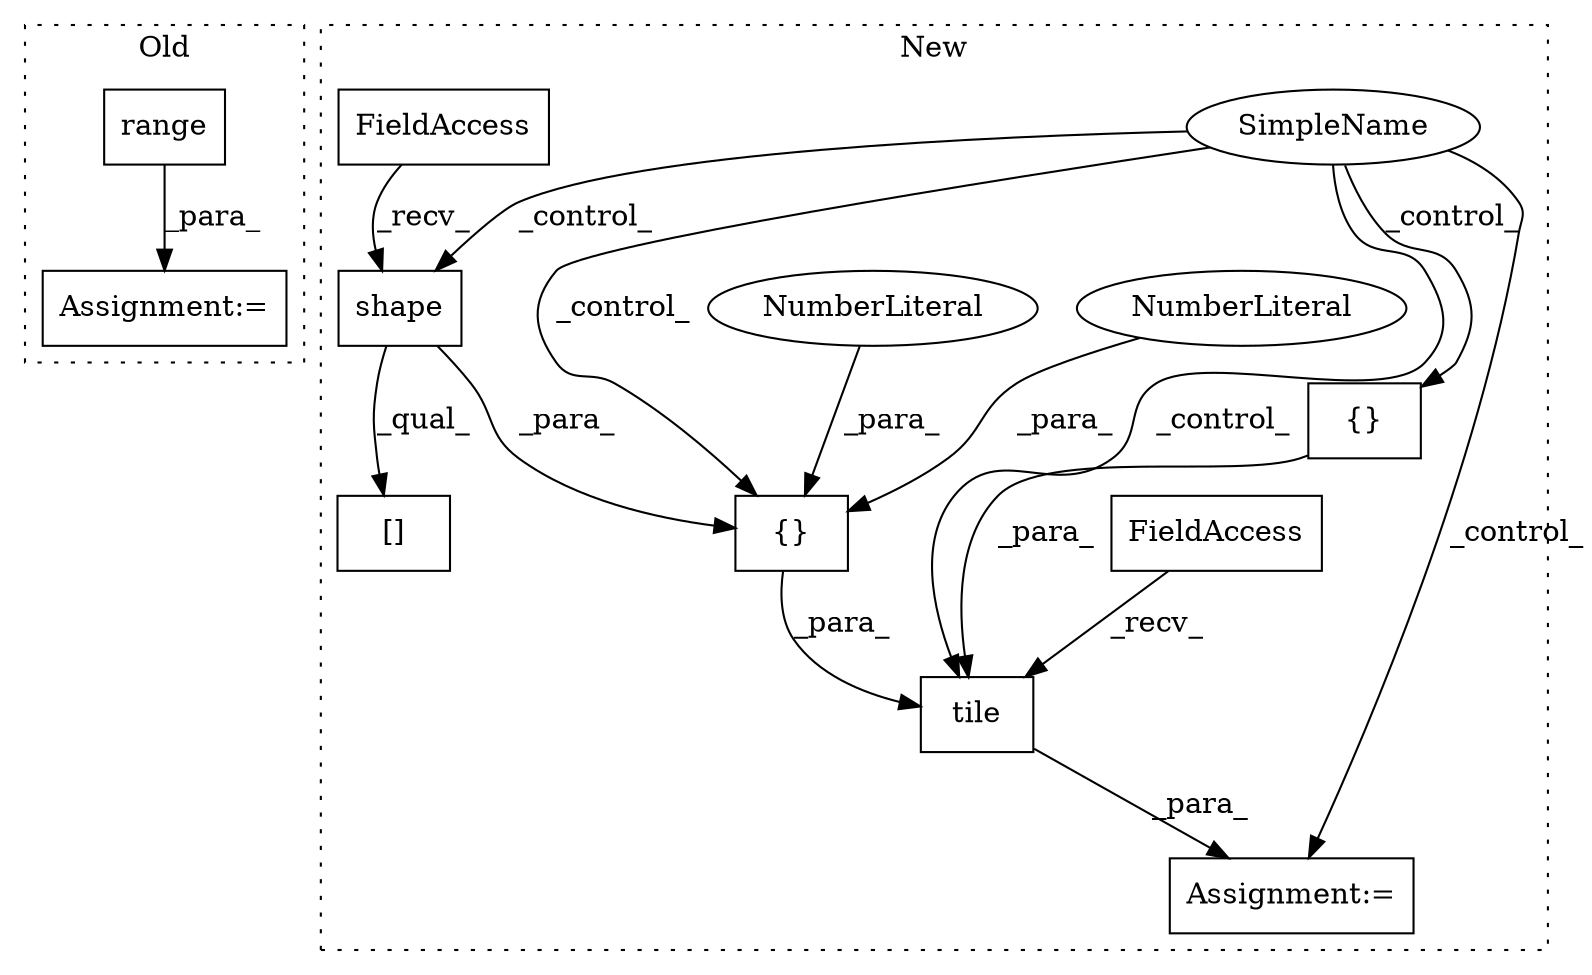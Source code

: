 digraph G {
subgraph cluster0 {
1 [label="range" a="32" s="2245,2261" l="6,1" shape="box"];
3 [label="Assignment:=" a="7" s="2238" l="33" shape="box"];
label = "Old";
style="dotted";
}
subgraph cluster1 {
2 [label="tile" a="32" s="2358,2400" l="5,1" shape="box"];
4 [label="Assignment:=" a="7" s="2336" l="1" shape="box"];
5 [label="{}" a="4" s="2384,2399" l="1,1" shape="box"];
6 [label="NumberLiteral" a="34" s="2398" l="1" shape="ellipse"];
7 [label="NumberLiteral" a="34" s="2396" l="1" shape="ellipse"];
8 [label="FieldAccess" a="22" s="2337" l="10" shape="box"];
9 [label="{}" a="4" s="2162,2183" l="1,1" shape="box"];
10 [label="shape" a="32" s="2288,2305" l="6,1" shape="box"];
11 [label="[]" a="2" s="2267,2308" l="40,1" shape="box"];
12 [label="SimpleName" a="42" s="" l="" shape="ellipse"];
13 [label="FieldAccess" a="22" s="2267" l="10" shape="box"];
label = "New";
style="dotted";
}
1 -> 3 [label="_para_"];
2 -> 4 [label="_para_"];
5 -> 2 [label="_para_"];
6 -> 5 [label="_para_"];
7 -> 5 [label="_para_"];
8 -> 2 [label="_recv_"];
9 -> 2 [label="_para_"];
10 -> 5 [label="_para_"];
10 -> 11 [label="_qual_"];
12 -> 10 [label="_control_"];
12 -> 2 [label="_control_"];
12 -> 9 [label="_control_"];
12 -> 4 [label="_control_"];
12 -> 5 [label="_control_"];
13 -> 10 [label="_recv_"];
}